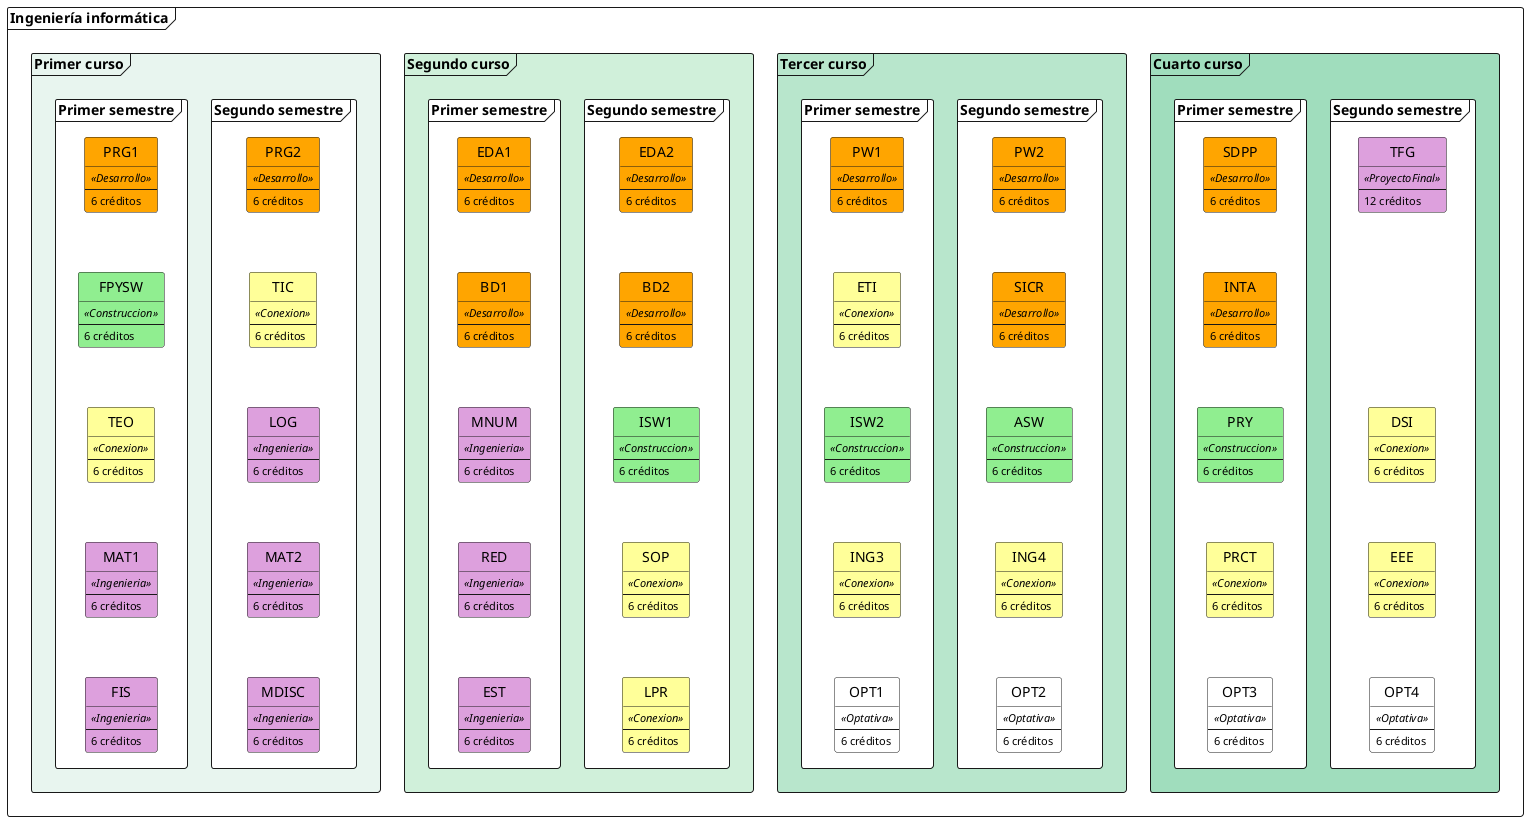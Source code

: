 @startuml

hide circle

skinparam PackageBorderThickness 999
'skinparam PackageBorderColor #ffffff
skinparam packageStyle frame

package Informatica as "Ingeniería informática" {

    package IV as "Cuarto curso" #a0ddbdff {
        package s2 as "Segundo semestre" #FFFFFF {
            class TFG #DDA0DD {
                <sub><i><<ProyectoFinal>></i></sub>
                ---
                <sub>12 créditos</sub>
            }
            class DSI #FFFF99 {
                <sub><i><<Conexion>></i></sub>
                ---
                <sub>6 créditos</sub>
            }
            class EEE #FFFF99 {
                <sub><i><<Conexion>></i></sub>
                ---
                <sub>6 créditos</sub>
            }
'             class FANTASMA #FFFF99 {
'                 <sub><i><<Conexion>></i></sub>
'                 ---
'                 <sub>6 créditos</sub>
'             }
            class OPT4 #FFFFFF {
                <sub><i><<Optativa>></i></sub>
                ---
                <sub>6 créditos</sub>
            }
        }
        package s1 as "Primer semestre"  #FFFFFF {
            class SDPP #FFA500 {
                <sub><i><<Desarrollo>></i></sub>
                ---
                <sub>6 créditos</sub>
            }
            class INTA #FFA500 {
                <sub><i><<Desarrollo>></i></sub>
                ---
                <sub>6 créditos</sub>
            }
            class PRY #90EE90 {
                <sub><i><<Construccion>></i></sub>
                ---
                <sub>6 créditos</sub>
            }
            class PRCT #FFFF99 {
                <sub><i><<Conexion>></i></sub>
                ---
                <sub>6 créditos</sub>
            }
            class OPT3 #FFFFFF {
                <sub><i><<Optativa>></i></sub>
                ---
                <sub>6 créditos</sub>
            }
        }
    }

    package III as "Tercer curso" #b8e6ccff {
        package s2 as "Segundo semestre" #FFFFFF {
            class PW2 #FFA500 {
                <sub><i><<Desarrollo>></i></sub>
                ---
                <sub>6 créditos</sub>
            }
            class SICR #FFA500 {
                <sub><i><<Desarrollo>></i></sub>
                ---
                <sub>6 créditos</sub>
            }
            class ASW #90EE90 {
                <sub><i><<Construccion>></i></sub>
                ---
                <sub>6 créditos</sub>
            }
            class ING4 #FFFF99 {
                <sub><i><<Conexion>></i></sub>
                ---
                <sub>6 créditos</sub>
            }
            class OPT2 #FFFFFF {
                <sub><i><<Optativa>></i></sub>
                ---
                <sub>6 créditos</sub>
            }
        }
        package s1 as "Primer semestre" #FFFFFF {
            class PW1 #FFA500 {
                <sub><i><<Desarrollo>></i></sub>
                ---
                <sub>6 créditos</sub>
            }
            class ETI #FFFF99 {
                <sub><i><<Conexion>></i></sub>
                ---
                <sub>6 créditos</sub>
            }
            class ISW2 #90EE90 {
                <sub><i><<Construccion>></i></sub>
                ---
                <sub>6 créditos</sub>
            }
            class ING3 #FFFF99 {
                <sub><i><<Conexion>></i></sub>
                ---
                <sub>6 créditos</sub>
            }
            class OPT1 #FFFFFF {
                <sub><i><<Optativa>></i></sub>
                ---
                <sub>6 créditos</sub>
            }
        }
    }

    package II as "Segundo curso" #d0f0daff {
        package s2 as "Segundo semestre" #FFFFFF {
            class EDA2 #FFA500 {
                <sub><i><<Desarrollo>></i></sub>
                ---
                <sub>6 créditos</sub>
            }
            class BD2 #FFA500 {
                <sub><i><<Desarrollo>></i></sub>
                ---
                <sub>6 créditos</sub>
            }
            class ISW1 #90EE90 {
                <sub><i><<Construccion>></i></sub>
                ---
                <sub>6 créditos</sub>
            }
            class SOP #FFFF99 {
                <sub><i><<Conexion>></i></sub>
                ---
                <sub>6 créditos</sub>
            }
            class LPR #FFFF99 {
                <sub><i><<Conexion>></i></sub>
                ---
                <sub>6 créditos</sub>
            }
        }
        package s1 as "Primer semestre" #FFFFFF {
            class EDA1 #FFA500 {
                <sub><i><<Desarrollo>></i></sub>
                ---
                <sub>6 créditos</sub>
            }
            class BD1 #FFA500 {
                <sub><i><<Desarrollo>></i></sub>
                ---
                <sub>6 créditos</sub>
            }
            class MNUM #DDA0DD {
                <sub><i><<Ingenieria>></i></sub>
                ---
                <sub>6 créditos</sub>
            }
            class RED #DDA0DD {
                <sub><i><<Ingenieria>></i></sub>
                ---
                <sub>6 créditos</sub>
            }
            class EST #DDA0DD {
                <sub><i><<Ingenieria>></i></sub>
                ---
                <sub>6 créditos</sub>
            }
        }
    }

    package I as "Primer curso" #e8f5efff {
        package s2 as "Segundo semestre" #FFFFFF {
            class PRG2 #FFA500 {
                <sub><i><<Desarrollo>></i></sub>
                ---
                <sub>6 créditos</sub>
            }
            class TIC #FFFF99 {
                <sub><i><<Conexion>></i></sub>
                ---
                <sub>6 créditos</sub>
            }
            class LOG #DDA0DD {
                <sub><i><<Ingenieria>></i></sub>
                ---
                <sub>6 créditos</sub>
            }
            class MAT2 #DDA0DD {
                <sub><i><<Ingenieria>></i></sub>
                ---
                <sub>6 créditos</sub>
            }
            class MDISC #DDA0DD {
                <sub><i><<Ingenieria>></i></sub>
                ---
                <sub>6 créditos</sub>
            }
        }
        package s1 as "Primer semestre" #FFFFFF {
            class PRG1 #FFA500 {
                <sub><i><<Desarrollo>></i></sub>
                ---
                <sub>6 créditos</sub>
            }
            class FPYSW #90EE90 {
                <sub><i><<Construccion>></i></sub>
                ---
                <sub>6 créditos</sub>
            }
            class TEO #FFFF99 {
                <sub><i><<Conexion>></i></sub>
                ---
                <sub>6 créditos</sub>
            }
            class MAT1 #DDA0DD {
                <sub><i><<Ingenieria>></i></sub>
                ---
                <sub>6 créditos</sub>
            }
            class FIS #DDA0DD {
                <sub><i><<Ingenieria>></i></sub>
                ---
                <sub>6 créditos</sub>
            }
        }
    }

}

PRG1 -[hidden]d- FPYSW
FPYSW -[hidden]d- TEO
TEO  -[hidden]d- MAT1
MAT1  -[hidden]d-  FIS

PRG2  -[hidden]d- TIC
TIC  -[hidden]d- LOG
LOG  -[hidden]d- MAT2
MAT2  -[hidden]d- MDISC

EDA1 -[hidden]d- BD1
BD1 -[hidden]d- MNUM
MNUM -[hidden]d- RED
RED -[hidden]d- EST

EDA2 -[hidden]d- BD2
BD2 -[hidden]d- ISW1
ISW1 -[hidden]d- SOP
SOP -[hidden]d- LPR

PW1 -[hidden]d- ETI
ETI -[hidden]d- ISW2
ISW2 -[hidden]d- ING3
ING3 -[hidden]d- OPT1

PW2 -[hidden]d- SICR
SICR -[hidden]d- ASW
ASW -[hidden]d- ING4
ING4 -[hidden]d- OPT2

SDPP -[hidden]d- INTA
INTA -[hidden]d- PRY
PRY -[hidden]d- PRCT
PRCT -[hidden]d- OPT3

TFG -[hidden]d-- DSI
DSI -[hidden]d- EEE
EEE -[hidden]d- OPT4

@enduml